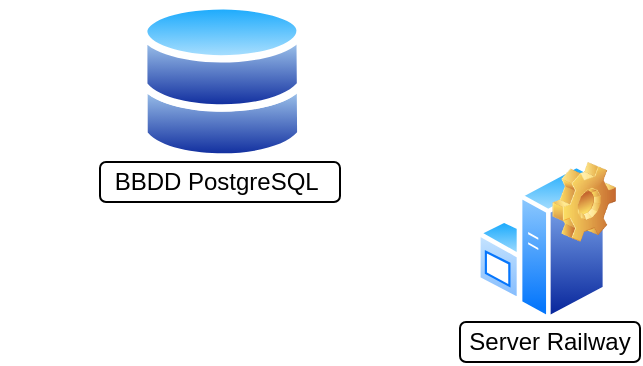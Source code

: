 <mxfile version="26.2.2">
  <diagram name="Página-1" id="CDPxZ2y2oRvM8uiszXN1">
    <mxGraphModel dx="1020" dy="635" grid="1" gridSize="10" guides="1" tooltips="1" connect="1" arrows="1" fold="1" page="1" pageScale="1" pageWidth="827" pageHeight="1169" math="0" shadow="0">
      <root>
        <mxCell id="0" />
        <mxCell id="1" parent="0" />
        <mxCell id="eul3kOhSNh3tley34Y3X-3" value="" style="group;movable=0;resizable=0;rotatable=0;deletable=0;editable=0;locked=1;connectable=0;" parent="1" vertex="1" connectable="0">
          <mxGeometry x="130" y="160" width="90" height="100" as="geometry" />
        </mxCell>
        <mxCell id="eul3kOhSNh3tley34Y3X-5" value="" style="image;aspect=fixed;perimeter=ellipsePerimeter;html=1;align=center;shadow=0;dashed=0;spacingTop=3;image=img/lib/active_directory/databases.svg;" parent="1" vertex="1">
          <mxGeometry x="200" y="119.4" width="82.24" height="80.6" as="geometry" />
        </mxCell>
        <mxCell id="T51uil6T-Yv0GnbOR8lT-3" value="" style="group" vertex="1" connectable="0" parent="1">
          <mxGeometry x="360" y="200" width="90" height="100" as="geometry" />
        </mxCell>
        <mxCell id="eul3kOhSNh3tley34Y3X-7" value="" style="group" parent="T51uil6T-Yv0GnbOR8lT-3" vertex="1" connectable="0">
          <mxGeometry x="8" width="70" height="80" as="geometry" />
        </mxCell>
        <mxCell id="eul3kOhSNh3tley34Y3X-4" value="" style="image;aspect=fixed;perimeter=ellipsePerimeter;html=1;align=center;shadow=0;dashed=0;spacingTop=3;image=img/lib/active_directory/windows_server.svg;" parent="eul3kOhSNh3tley34Y3X-7" vertex="1">
          <mxGeometry width="65.6" height="80" as="geometry" />
        </mxCell>
        <mxCell id="eul3kOhSNh3tley34Y3X-6" value="" style="shape=image;html=1;verticalLabelPosition=bottom;verticalAlign=top;imageAspect=0;image=img/clipart/Gear_128x128.png" parent="eul3kOhSNh3tley34Y3X-7" vertex="1">
          <mxGeometry x="38.182" width="31.818" height="40" as="geometry" />
        </mxCell>
        <mxCell id="T51uil6T-Yv0GnbOR8lT-2" value="Server Railway" style="rounded=1;whiteSpace=wrap;html=1;" vertex="1" parent="T51uil6T-Yv0GnbOR8lT-3">
          <mxGeometry y="80" width="90" height="20" as="geometry" />
        </mxCell>
        <mxCell id="T51uil6T-Yv0GnbOR8lT-4" value="BBDD PostgreSQL&amp;nbsp;" style="rounded=1;whiteSpace=wrap;html=1;" vertex="1" parent="1">
          <mxGeometry x="180" y="200" width="120" height="20" as="geometry" />
        </mxCell>
      </root>
    </mxGraphModel>
  </diagram>
</mxfile>
